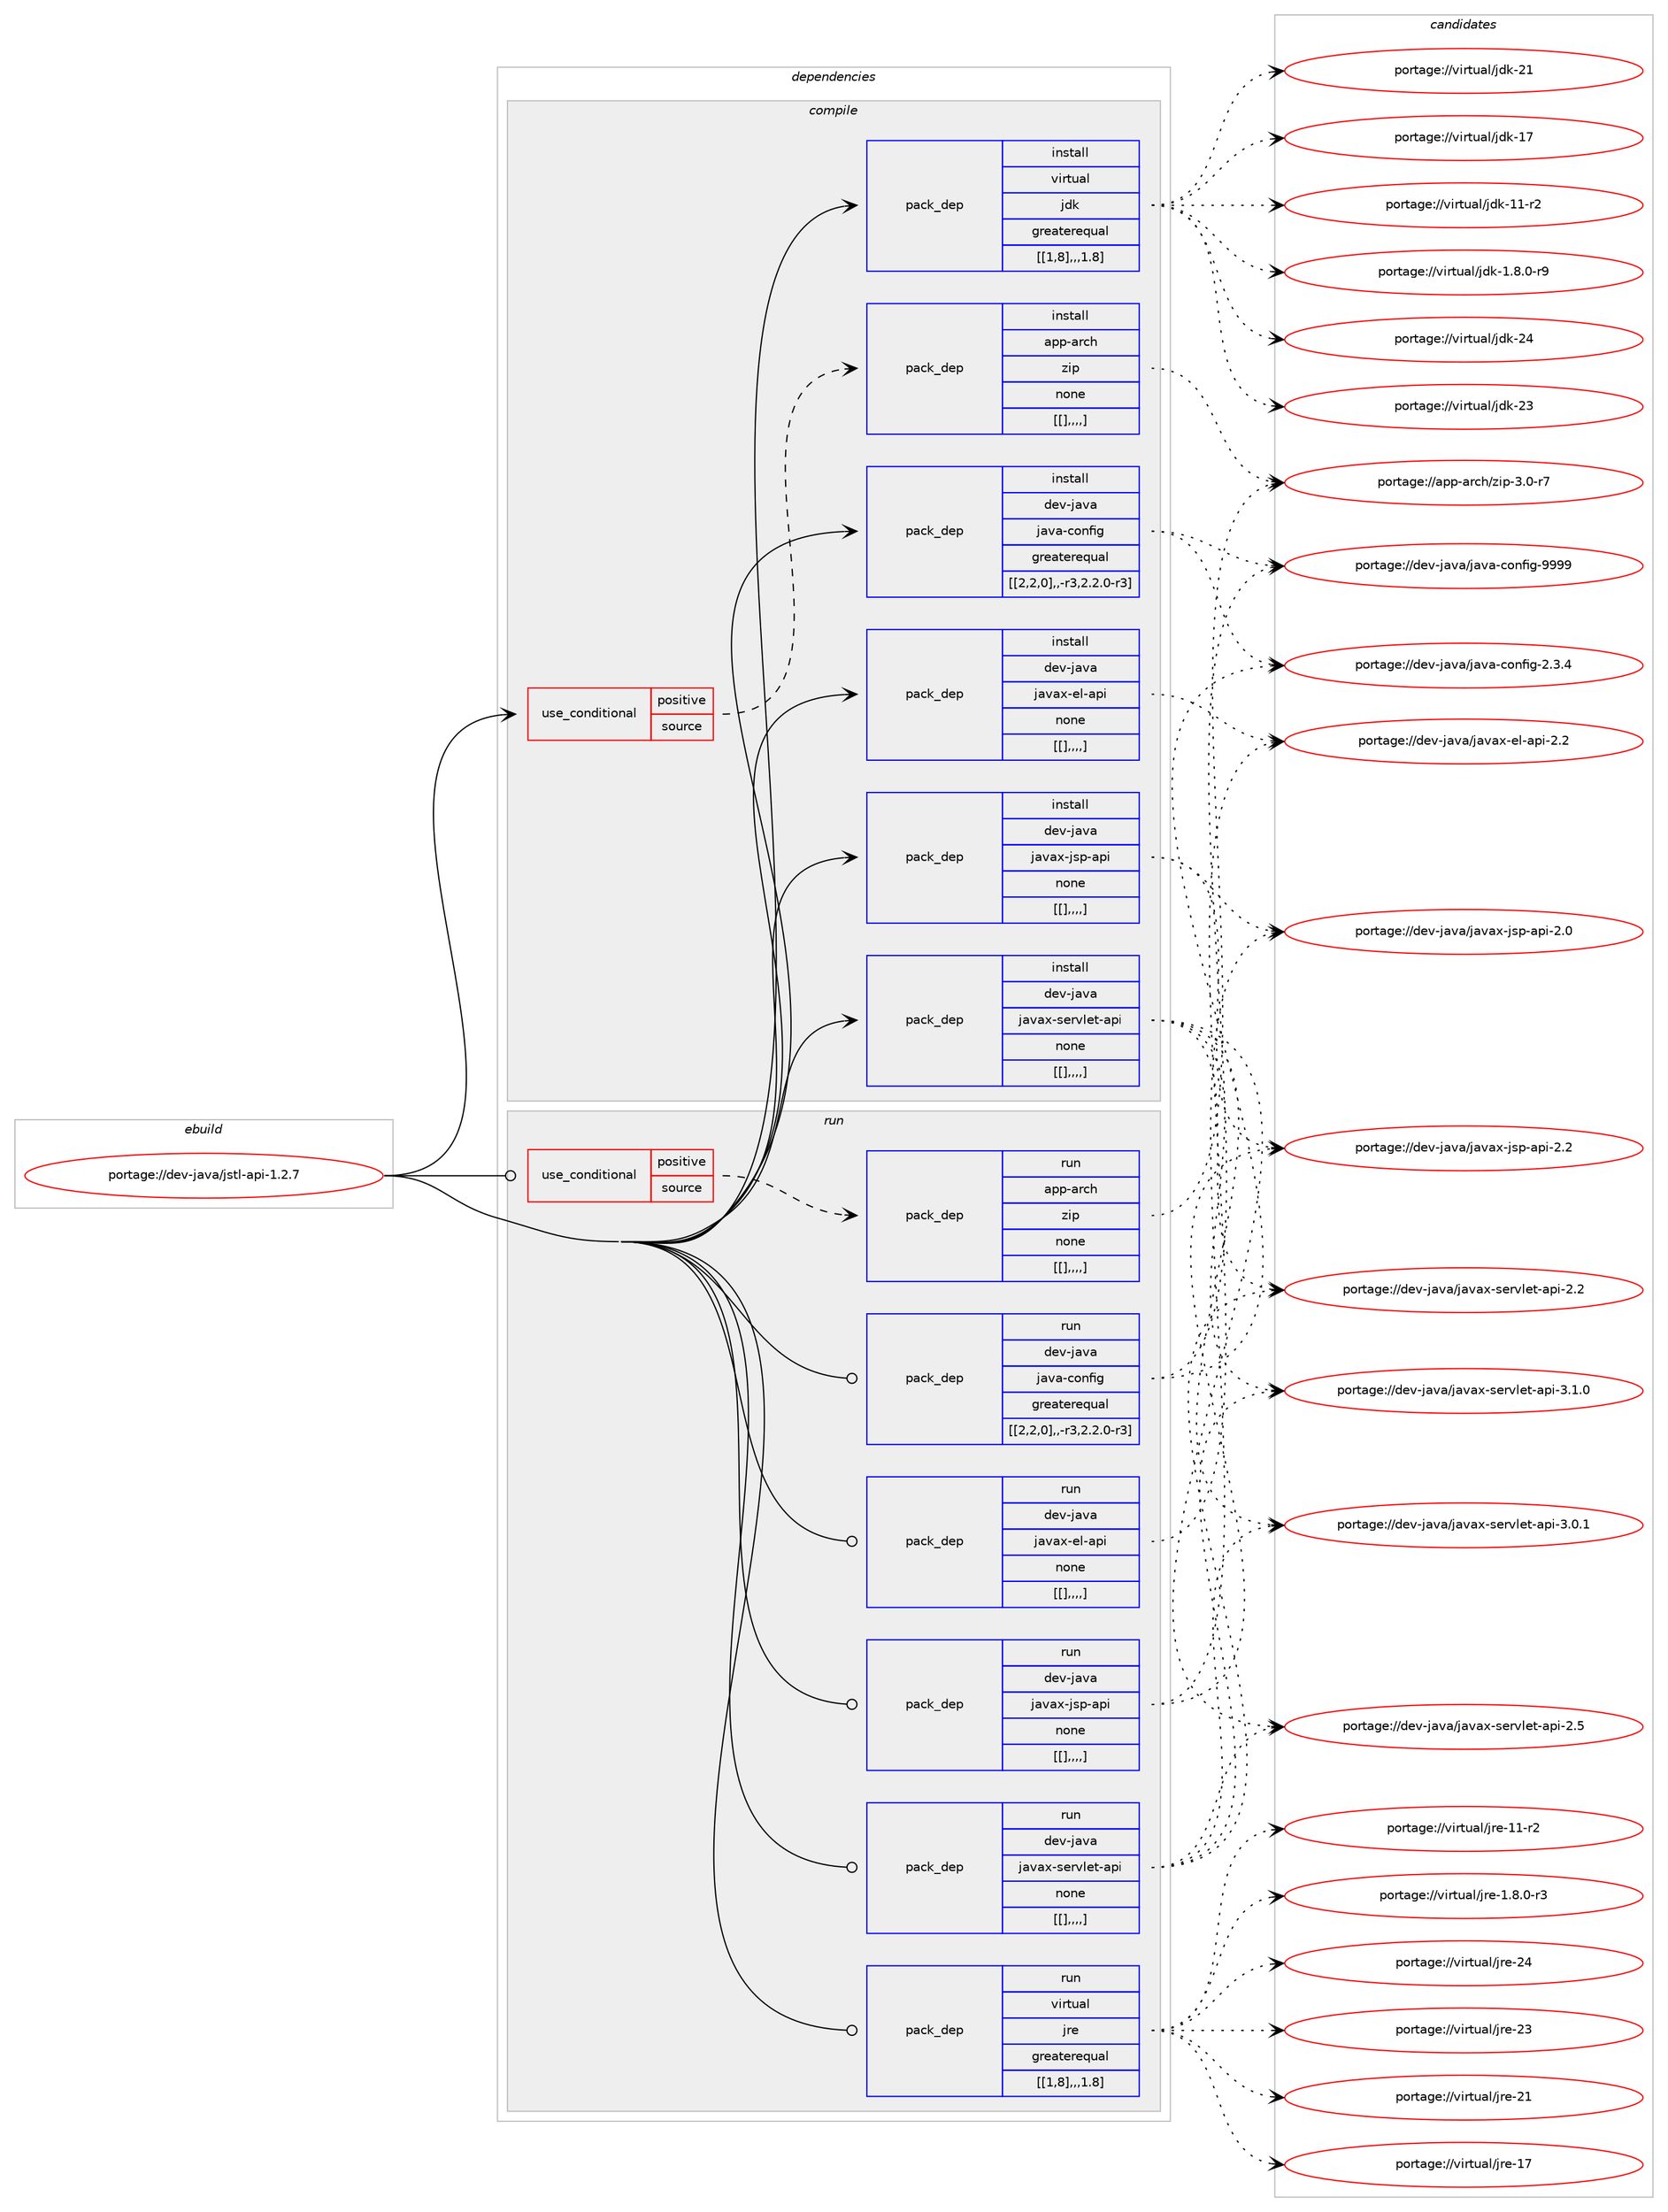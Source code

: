 digraph prolog {

# *************
# Graph options
# *************

newrank=true;
concentrate=true;
compound=true;
graph [rankdir=LR,fontname=Helvetica,fontsize=10,ranksep=1.5];#, ranksep=2.5, nodesep=0.2];
edge  [arrowhead=vee];
node  [fontname=Helvetica,fontsize=10];

# **********
# The ebuild
# **********

subgraph cluster_leftcol {
color=gray;
label=<<i>ebuild</i>>;
id [label="portage://dev-java/jstl-api-1.2.7", color=red, width=4, href="../dev-java/jstl-api-1.2.7.svg"];
}

# ****************
# The dependencies
# ****************

subgraph cluster_midcol {
color=gray;
label=<<i>dependencies</i>>;
subgraph cluster_compile {
fillcolor="#eeeeee";
style=filled;
label=<<i>compile</i>>;
subgraph cond23954 {
dependency99658 [label=<<TABLE BORDER="0" CELLBORDER="1" CELLSPACING="0" CELLPADDING="4"><TR><TD ROWSPAN="3" CELLPADDING="10">use_conditional</TD></TR><TR><TD>positive</TD></TR><TR><TD>source</TD></TR></TABLE>>, shape=none, color=red];
subgraph pack74606 {
dependency99684 [label=<<TABLE BORDER="0" CELLBORDER="1" CELLSPACING="0" CELLPADDING="4" WIDTH="220"><TR><TD ROWSPAN="6" CELLPADDING="30">pack_dep</TD></TR><TR><TD WIDTH="110">install</TD></TR><TR><TD>app-arch</TD></TR><TR><TD>zip</TD></TR><TR><TD>none</TD></TR><TR><TD>[[],,,,]</TD></TR></TABLE>>, shape=none, color=blue];
}
dependency99658:e -> dependency99684:w [weight=20,style="dashed",arrowhead="vee"];
}
id:e -> dependency99658:w [weight=20,style="solid",arrowhead="vee"];
subgraph pack74609 {
dependency99706 [label=<<TABLE BORDER="0" CELLBORDER="1" CELLSPACING="0" CELLPADDING="4" WIDTH="220"><TR><TD ROWSPAN="6" CELLPADDING="30">pack_dep</TD></TR><TR><TD WIDTH="110">install</TD></TR><TR><TD>dev-java</TD></TR><TR><TD>java-config</TD></TR><TR><TD>greaterequal</TD></TR><TR><TD>[[2,2,0],,-r3,2.2.0-r3]</TD></TR></TABLE>>, shape=none, color=blue];
}
id:e -> dependency99706:w [weight=20,style="solid",arrowhead="vee"];
subgraph pack74670 {
dependency99766 [label=<<TABLE BORDER="0" CELLBORDER="1" CELLSPACING="0" CELLPADDING="4" WIDTH="220"><TR><TD ROWSPAN="6" CELLPADDING="30">pack_dep</TD></TR><TR><TD WIDTH="110">install</TD></TR><TR><TD>dev-java</TD></TR><TR><TD>javax-el-api</TD></TR><TR><TD>none</TD></TR><TR><TD>[[],,,,]</TD></TR></TABLE>>, shape=none, color=blue];
}
id:e -> dependency99766:w [weight=20,style="solid",arrowhead="vee"];
subgraph pack74674 {
dependency99784 [label=<<TABLE BORDER="0" CELLBORDER="1" CELLSPACING="0" CELLPADDING="4" WIDTH="220"><TR><TD ROWSPAN="6" CELLPADDING="30">pack_dep</TD></TR><TR><TD WIDTH="110">install</TD></TR><TR><TD>dev-java</TD></TR><TR><TD>javax-jsp-api</TD></TR><TR><TD>none</TD></TR><TR><TD>[[],,,,]</TD></TR></TABLE>>, shape=none, color=blue];
}
id:e -> dependency99784:w [weight=20,style="solid",arrowhead="vee"];
subgraph pack74734 {
dependency99891 [label=<<TABLE BORDER="0" CELLBORDER="1" CELLSPACING="0" CELLPADDING="4" WIDTH="220"><TR><TD ROWSPAN="6" CELLPADDING="30">pack_dep</TD></TR><TR><TD WIDTH="110">install</TD></TR><TR><TD>dev-java</TD></TR><TR><TD>javax-servlet-api</TD></TR><TR><TD>none</TD></TR><TR><TD>[[],,,,]</TD></TR></TABLE>>, shape=none, color=blue];
}
id:e -> dependency99891:w [weight=20,style="solid",arrowhead="vee"];
subgraph pack74794 {
dependency99941 [label=<<TABLE BORDER="0" CELLBORDER="1" CELLSPACING="0" CELLPADDING="4" WIDTH="220"><TR><TD ROWSPAN="6" CELLPADDING="30">pack_dep</TD></TR><TR><TD WIDTH="110">install</TD></TR><TR><TD>virtual</TD></TR><TR><TD>jdk</TD></TR><TR><TD>greaterequal</TD></TR><TR><TD>[[1,8],,,1.8]</TD></TR></TABLE>>, shape=none, color=blue];
}
id:e -> dependency99941:w [weight=20,style="solid",arrowhead="vee"];
}
subgraph cluster_compileandrun {
fillcolor="#eeeeee";
style=filled;
label=<<i>compile and run</i>>;
}
subgraph cluster_run {
fillcolor="#eeeeee";
style=filled;
label=<<i>run</i>>;
subgraph cond24013 {
dependency99945 [label=<<TABLE BORDER="0" CELLBORDER="1" CELLSPACING="0" CELLPADDING="4"><TR><TD ROWSPAN="3" CELLPADDING="10">use_conditional</TD></TR><TR><TD>positive</TD></TR><TR><TD>source</TD></TR></TABLE>>, shape=none, color=red];
subgraph pack74852 {
dependency100013 [label=<<TABLE BORDER="0" CELLBORDER="1" CELLSPACING="0" CELLPADDING="4" WIDTH="220"><TR><TD ROWSPAN="6" CELLPADDING="30">pack_dep</TD></TR><TR><TD WIDTH="110">run</TD></TR><TR><TD>app-arch</TD></TR><TR><TD>zip</TD></TR><TR><TD>none</TD></TR><TR><TD>[[],,,,]</TD></TR></TABLE>>, shape=none, color=blue];
}
dependency99945:e -> dependency100013:w [weight=20,style="dashed",arrowhead="vee"];
}
id:e -> dependency99945:w [weight=20,style="solid",arrowhead="odot"];
subgraph pack74914 {
dependency100083 [label=<<TABLE BORDER="0" CELLBORDER="1" CELLSPACING="0" CELLPADDING="4" WIDTH="220"><TR><TD ROWSPAN="6" CELLPADDING="30">pack_dep</TD></TR><TR><TD WIDTH="110">run</TD></TR><TR><TD>dev-java</TD></TR><TR><TD>java-config</TD></TR><TR><TD>greaterequal</TD></TR><TR><TD>[[2,2,0],,-r3,2.2.0-r3]</TD></TR></TABLE>>, shape=none, color=blue];
}
id:e -> dependency100083:w [weight=20,style="solid",arrowhead="odot"];
subgraph pack74947 {
dependency100124 [label=<<TABLE BORDER="0" CELLBORDER="1" CELLSPACING="0" CELLPADDING="4" WIDTH="220"><TR><TD ROWSPAN="6" CELLPADDING="30">pack_dep</TD></TR><TR><TD WIDTH="110">run</TD></TR><TR><TD>dev-java</TD></TR><TR><TD>javax-el-api</TD></TR><TR><TD>none</TD></TR><TR><TD>[[],,,,]</TD></TR></TABLE>>, shape=none, color=blue];
}
id:e -> dependency100124:w [weight=20,style="solid",arrowhead="odot"];
subgraph pack74969 {
dependency100144 [label=<<TABLE BORDER="0" CELLBORDER="1" CELLSPACING="0" CELLPADDING="4" WIDTH="220"><TR><TD ROWSPAN="6" CELLPADDING="30">pack_dep</TD></TR><TR><TD WIDTH="110">run</TD></TR><TR><TD>dev-java</TD></TR><TR><TD>javax-jsp-api</TD></TR><TR><TD>none</TD></TR><TR><TD>[[],,,,]</TD></TR></TABLE>>, shape=none, color=blue];
}
id:e -> dependency100144:w [weight=20,style="solid",arrowhead="odot"];
subgraph pack74973 {
dependency100176 [label=<<TABLE BORDER="0" CELLBORDER="1" CELLSPACING="0" CELLPADDING="4" WIDTH="220"><TR><TD ROWSPAN="6" CELLPADDING="30">pack_dep</TD></TR><TR><TD WIDTH="110">run</TD></TR><TR><TD>dev-java</TD></TR><TR><TD>javax-servlet-api</TD></TR><TR><TD>none</TD></TR><TR><TD>[[],,,,]</TD></TR></TABLE>>, shape=none, color=blue];
}
id:e -> dependency100176:w [weight=20,style="solid",arrowhead="odot"];
subgraph pack74998 {
dependency100192 [label=<<TABLE BORDER="0" CELLBORDER="1" CELLSPACING="0" CELLPADDING="4" WIDTH="220"><TR><TD ROWSPAN="6" CELLPADDING="30">pack_dep</TD></TR><TR><TD WIDTH="110">run</TD></TR><TR><TD>virtual</TD></TR><TR><TD>jre</TD></TR><TR><TD>greaterequal</TD></TR><TR><TD>[[1,8],,,1.8]</TD></TR></TABLE>>, shape=none, color=blue];
}
id:e -> dependency100192:w [weight=20,style="solid",arrowhead="odot"];
}
}

# **************
# The candidates
# **************

subgraph cluster_choices {
rank=same;
color=gray;
label=<<i>candidates</i>>;

subgraph choice74575 {
color=black;
nodesep=1;
choice9711211245971149910447122105112455146484511455 [label="portage://app-arch/zip-3.0-r7", color=red, width=4,href="../app-arch/zip-3.0-r7.svg"];
dependency99684:e -> choice9711211245971149910447122105112455146484511455:w [style=dotted,weight="100"];
}
subgraph choice74577 {
color=black;
nodesep=1;
choice10010111845106971189747106971189745991111101021051034557575757 [label="portage://dev-java/java-config-9999", color=red, width=4,href="../dev-java/java-config-9999.svg"];
choice1001011184510697118974710697118974599111110102105103455046514652 [label="portage://dev-java/java-config-2.3.4", color=red, width=4,href="../dev-java/java-config-2.3.4.svg"];
dependency99706:e -> choice10010111845106971189747106971189745991111101021051034557575757:w [style=dotted,weight="100"];
dependency99706:e -> choice1001011184510697118974710697118974599111110102105103455046514652:w [style=dotted,weight="100"];
}
subgraph choice74629 {
color=black;
nodesep=1;
choice10010111845106971189747106971189712045101108459711210545504650 [label="portage://dev-java/javax-el-api-2.2", color=red, width=4,href="../dev-java/javax-el-api-2.2.svg"];
dependency99766:e -> choice10010111845106971189747106971189712045101108459711210545504650:w [style=dotted,weight="100"];
}
subgraph choice74652 {
color=black;
nodesep=1;
choice10010111845106971189747106971189712045106115112459711210545504650 [label="portage://dev-java/javax-jsp-api-2.2", color=red, width=4,href="../dev-java/javax-jsp-api-2.2.svg"];
choice10010111845106971189747106971189712045106115112459711210545504648 [label="portage://dev-java/javax-jsp-api-2.0", color=red, width=4,href="../dev-java/javax-jsp-api-2.0.svg"];
dependency99784:e -> choice10010111845106971189747106971189712045106115112459711210545504650:w [style=dotted,weight="100"];
dependency99784:e -> choice10010111845106971189747106971189712045106115112459711210545504648:w [style=dotted,weight="100"];
}
subgraph choice74657 {
color=black;
nodesep=1;
choice100101118451069711897471069711897120451151011141181081011164597112105455146494648 [label="portage://dev-java/javax-servlet-api-3.1.0", color=red, width=4,href="../dev-java/javax-servlet-api-3.1.0.svg"];
choice100101118451069711897471069711897120451151011141181081011164597112105455146484649 [label="portage://dev-java/javax-servlet-api-3.0.1", color=red, width=4,href="../dev-java/javax-servlet-api-3.0.1.svg"];
choice10010111845106971189747106971189712045115101114118108101116459711210545504653 [label="portage://dev-java/javax-servlet-api-2.5", color=red, width=4,href="../dev-java/javax-servlet-api-2.5.svg"];
choice10010111845106971189747106971189712045115101114118108101116459711210545504650 [label="portage://dev-java/javax-servlet-api-2.2", color=red, width=4,href="../dev-java/javax-servlet-api-2.2.svg"];
dependency99891:e -> choice100101118451069711897471069711897120451151011141181081011164597112105455146494648:w [style=dotted,weight="100"];
dependency99891:e -> choice100101118451069711897471069711897120451151011141181081011164597112105455146484649:w [style=dotted,weight="100"];
dependency99891:e -> choice10010111845106971189747106971189712045115101114118108101116459711210545504653:w [style=dotted,weight="100"];
dependency99891:e -> choice10010111845106971189747106971189712045115101114118108101116459711210545504650:w [style=dotted,weight="100"];
}
subgraph choice74730 {
color=black;
nodesep=1;
choice1181051141161179710847106100107455052 [label="portage://virtual/jdk-24", color=red, width=4,href="../virtual/jdk-24.svg"];
choice1181051141161179710847106100107455051 [label="portage://virtual/jdk-23", color=red, width=4,href="../virtual/jdk-23.svg"];
choice1181051141161179710847106100107455049 [label="portage://virtual/jdk-21", color=red, width=4,href="../virtual/jdk-21.svg"];
choice1181051141161179710847106100107454955 [label="portage://virtual/jdk-17", color=red, width=4,href="../virtual/jdk-17.svg"];
choice11810511411611797108471061001074549494511450 [label="portage://virtual/jdk-11-r2", color=red, width=4,href="../virtual/jdk-11-r2.svg"];
choice11810511411611797108471061001074549465646484511457 [label="portage://virtual/jdk-1.8.0-r9", color=red, width=4,href="../virtual/jdk-1.8.0-r9.svg"];
dependency99941:e -> choice1181051141161179710847106100107455052:w [style=dotted,weight="100"];
dependency99941:e -> choice1181051141161179710847106100107455051:w [style=dotted,weight="100"];
dependency99941:e -> choice1181051141161179710847106100107455049:w [style=dotted,weight="100"];
dependency99941:e -> choice1181051141161179710847106100107454955:w [style=dotted,weight="100"];
dependency99941:e -> choice11810511411611797108471061001074549494511450:w [style=dotted,weight="100"];
dependency99941:e -> choice11810511411611797108471061001074549465646484511457:w [style=dotted,weight="100"];
}
subgraph choice74751 {
color=black;
nodesep=1;
choice9711211245971149910447122105112455146484511455 [label="portage://app-arch/zip-3.0-r7", color=red, width=4,href="../app-arch/zip-3.0-r7.svg"];
dependency100013:e -> choice9711211245971149910447122105112455146484511455:w [style=dotted,weight="100"];
}
subgraph choice74763 {
color=black;
nodesep=1;
choice10010111845106971189747106971189745991111101021051034557575757 [label="portage://dev-java/java-config-9999", color=red, width=4,href="../dev-java/java-config-9999.svg"];
choice1001011184510697118974710697118974599111110102105103455046514652 [label="portage://dev-java/java-config-2.3.4", color=red, width=4,href="../dev-java/java-config-2.3.4.svg"];
dependency100083:e -> choice10010111845106971189747106971189745991111101021051034557575757:w [style=dotted,weight="100"];
dependency100083:e -> choice1001011184510697118974710697118974599111110102105103455046514652:w [style=dotted,weight="100"];
}
subgraph choice74776 {
color=black;
nodesep=1;
choice10010111845106971189747106971189712045101108459711210545504650 [label="portage://dev-java/javax-el-api-2.2", color=red, width=4,href="../dev-java/javax-el-api-2.2.svg"];
dependency100124:e -> choice10010111845106971189747106971189712045101108459711210545504650:w [style=dotted,weight="100"];
}
subgraph choice74784 {
color=black;
nodesep=1;
choice10010111845106971189747106971189712045106115112459711210545504650 [label="portage://dev-java/javax-jsp-api-2.2", color=red, width=4,href="../dev-java/javax-jsp-api-2.2.svg"];
choice10010111845106971189747106971189712045106115112459711210545504648 [label="portage://dev-java/javax-jsp-api-2.0", color=red, width=4,href="../dev-java/javax-jsp-api-2.0.svg"];
dependency100144:e -> choice10010111845106971189747106971189712045106115112459711210545504650:w [style=dotted,weight="100"];
dependency100144:e -> choice10010111845106971189747106971189712045106115112459711210545504648:w [style=dotted,weight="100"];
}
subgraph choice74793 {
color=black;
nodesep=1;
choice100101118451069711897471069711897120451151011141181081011164597112105455146494648 [label="portage://dev-java/javax-servlet-api-3.1.0", color=red, width=4,href="../dev-java/javax-servlet-api-3.1.0.svg"];
choice100101118451069711897471069711897120451151011141181081011164597112105455146484649 [label="portage://dev-java/javax-servlet-api-3.0.1", color=red, width=4,href="../dev-java/javax-servlet-api-3.0.1.svg"];
choice10010111845106971189747106971189712045115101114118108101116459711210545504653 [label="portage://dev-java/javax-servlet-api-2.5", color=red, width=4,href="../dev-java/javax-servlet-api-2.5.svg"];
choice10010111845106971189747106971189712045115101114118108101116459711210545504650 [label="portage://dev-java/javax-servlet-api-2.2", color=red, width=4,href="../dev-java/javax-servlet-api-2.2.svg"];
dependency100176:e -> choice100101118451069711897471069711897120451151011141181081011164597112105455146494648:w [style=dotted,weight="100"];
dependency100176:e -> choice100101118451069711897471069711897120451151011141181081011164597112105455146484649:w [style=dotted,weight="100"];
dependency100176:e -> choice10010111845106971189747106971189712045115101114118108101116459711210545504653:w [style=dotted,weight="100"];
dependency100176:e -> choice10010111845106971189747106971189712045115101114118108101116459711210545504650:w [style=dotted,weight="100"];
}
subgraph choice74797 {
color=black;
nodesep=1;
choice1181051141161179710847106114101455052 [label="portage://virtual/jre-24", color=red, width=4,href="../virtual/jre-24.svg"];
choice1181051141161179710847106114101455051 [label="portage://virtual/jre-23", color=red, width=4,href="../virtual/jre-23.svg"];
choice1181051141161179710847106114101455049 [label="portage://virtual/jre-21", color=red, width=4,href="../virtual/jre-21.svg"];
choice1181051141161179710847106114101454955 [label="portage://virtual/jre-17", color=red, width=4,href="../virtual/jre-17.svg"];
choice11810511411611797108471061141014549494511450 [label="portage://virtual/jre-11-r2", color=red, width=4,href="../virtual/jre-11-r2.svg"];
choice11810511411611797108471061141014549465646484511451 [label="portage://virtual/jre-1.8.0-r3", color=red, width=4,href="../virtual/jre-1.8.0-r3.svg"];
dependency100192:e -> choice1181051141161179710847106114101455052:w [style=dotted,weight="100"];
dependency100192:e -> choice1181051141161179710847106114101455051:w [style=dotted,weight="100"];
dependency100192:e -> choice1181051141161179710847106114101455049:w [style=dotted,weight="100"];
dependency100192:e -> choice1181051141161179710847106114101454955:w [style=dotted,weight="100"];
dependency100192:e -> choice11810511411611797108471061141014549494511450:w [style=dotted,weight="100"];
dependency100192:e -> choice11810511411611797108471061141014549465646484511451:w [style=dotted,weight="100"];
}
}

}
